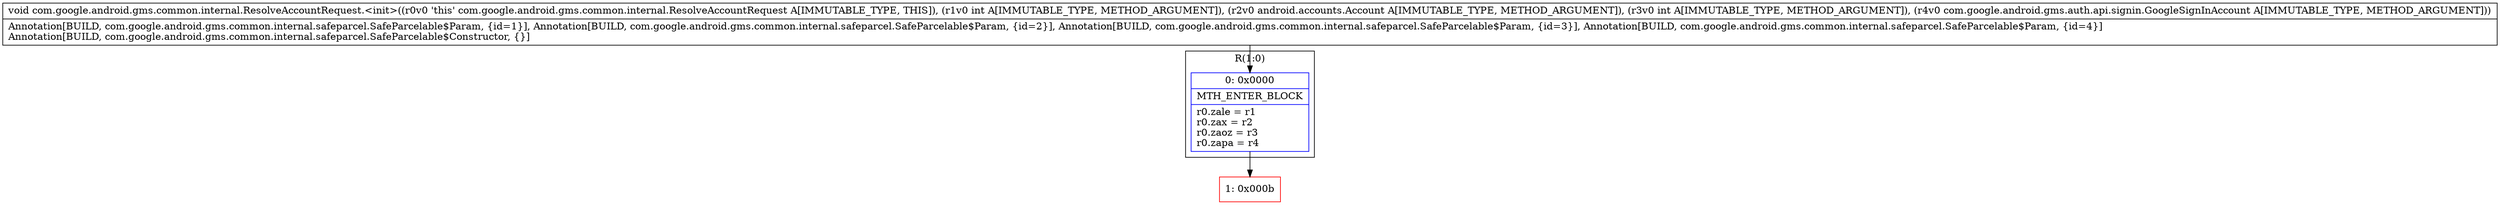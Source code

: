 digraph "CFG forcom.google.android.gms.common.internal.ResolveAccountRequest.\<init\>(ILandroid\/accounts\/Account;ILcom\/google\/android\/gms\/auth\/api\/signin\/GoogleSignInAccount;)V" {
subgraph cluster_Region_1690711889 {
label = "R(1:0)";
node [shape=record,color=blue];
Node_0 [shape=record,label="{0\:\ 0x0000|MTH_ENTER_BLOCK\l|r0.zale = r1\lr0.zax = r2\lr0.zaoz = r3\lr0.zapa = r4\l}"];
}
Node_1 [shape=record,color=red,label="{1\:\ 0x000b}"];
MethodNode[shape=record,label="{void com.google.android.gms.common.internal.ResolveAccountRequest.\<init\>((r0v0 'this' com.google.android.gms.common.internal.ResolveAccountRequest A[IMMUTABLE_TYPE, THIS]), (r1v0 int A[IMMUTABLE_TYPE, METHOD_ARGUMENT]), (r2v0 android.accounts.Account A[IMMUTABLE_TYPE, METHOD_ARGUMENT]), (r3v0 int A[IMMUTABLE_TYPE, METHOD_ARGUMENT]), (r4v0 com.google.android.gms.auth.api.signin.GoogleSignInAccount A[IMMUTABLE_TYPE, METHOD_ARGUMENT]))  | Annotation[BUILD, com.google.android.gms.common.internal.safeparcel.SafeParcelable$Param, \{id=1\}], Annotation[BUILD, com.google.android.gms.common.internal.safeparcel.SafeParcelable$Param, \{id=2\}], Annotation[BUILD, com.google.android.gms.common.internal.safeparcel.SafeParcelable$Param, \{id=3\}], Annotation[BUILD, com.google.android.gms.common.internal.safeparcel.SafeParcelable$Param, \{id=4\}]\lAnnotation[BUILD, com.google.android.gms.common.internal.safeparcel.SafeParcelable$Constructor, \{\}]\l}"];
MethodNode -> Node_0;
Node_0 -> Node_1;
}

